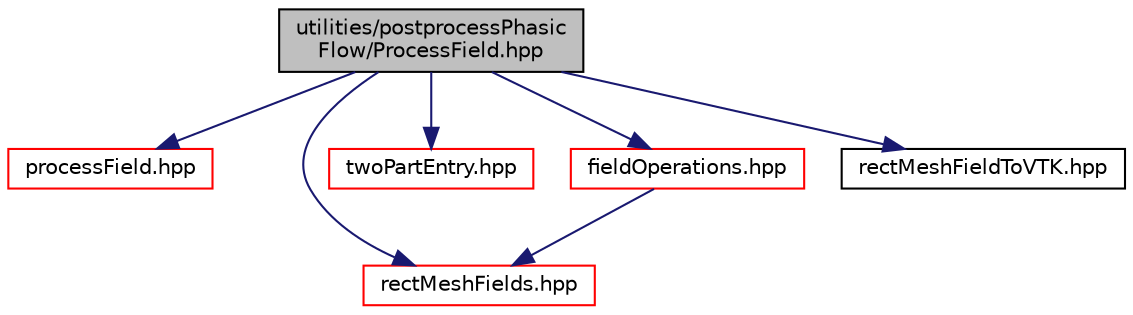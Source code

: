 digraph "utilities/postprocessPhasicFlow/ProcessField.hpp"
{
 // LATEX_PDF_SIZE
  edge [fontname="Helvetica",fontsize="10",labelfontname="Helvetica",labelfontsize="10"];
  node [fontname="Helvetica",fontsize="10",shape=record];
  Node1 [label="utilities/postprocessPhasic\lFlow/ProcessField.hpp",height=0.2,width=0.4,color="black", fillcolor="grey75", style="filled", fontcolor="black",tooltip=" "];
  Node1 -> Node2 [color="midnightblue",fontsize="10",style="solid",fontname="Helvetica"];
  Node2 [label="processField.hpp",height=0.2,width=0.4,color="red", fillcolor="white", style="filled",URL="$processField_8hpp.html",tooltip=" "];
  Node1 -> Node171 [color="midnightblue",fontsize="10",style="solid",fontname="Helvetica"];
  Node171 [label="rectMeshFields.hpp",height=0.2,width=0.4,color="red", fillcolor="white", style="filled",URL="$rectMeshFields_8hpp.html",tooltip=" "];
  Node1 -> Node173 [color="midnightblue",fontsize="10",style="solid",fontname="Helvetica"];
  Node173 [label="twoPartEntry.hpp",height=0.2,width=0.4,color="red", fillcolor="white", style="filled",URL="$twoPartEntry_8hpp.html",tooltip=" "];
  Node1 -> Node174 [color="midnightblue",fontsize="10",style="solid",fontname="Helvetica"];
  Node174 [label="fieldOperations.hpp",height=0.2,width=0.4,color="red", fillcolor="white", style="filled",URL="$fieldOperations_8hpp.html",tooltip=" "];
  Node174 -> Node171 [color="midnightblue",fontsize="10",style="solid",fontname="Helvetica"];
  Node1 -> Node175 [color="midnightblue",fontsize="10",style="solid",fontname="Helvetica"];
  Node175 [label="rectMeshFieldToVTK.hpp",height=0.2,width=0.4,color="black", fillcolor="white", style="filled",URL="$rectMeshFieldToVTK_8hpp.html",tooltip=" "];
}
